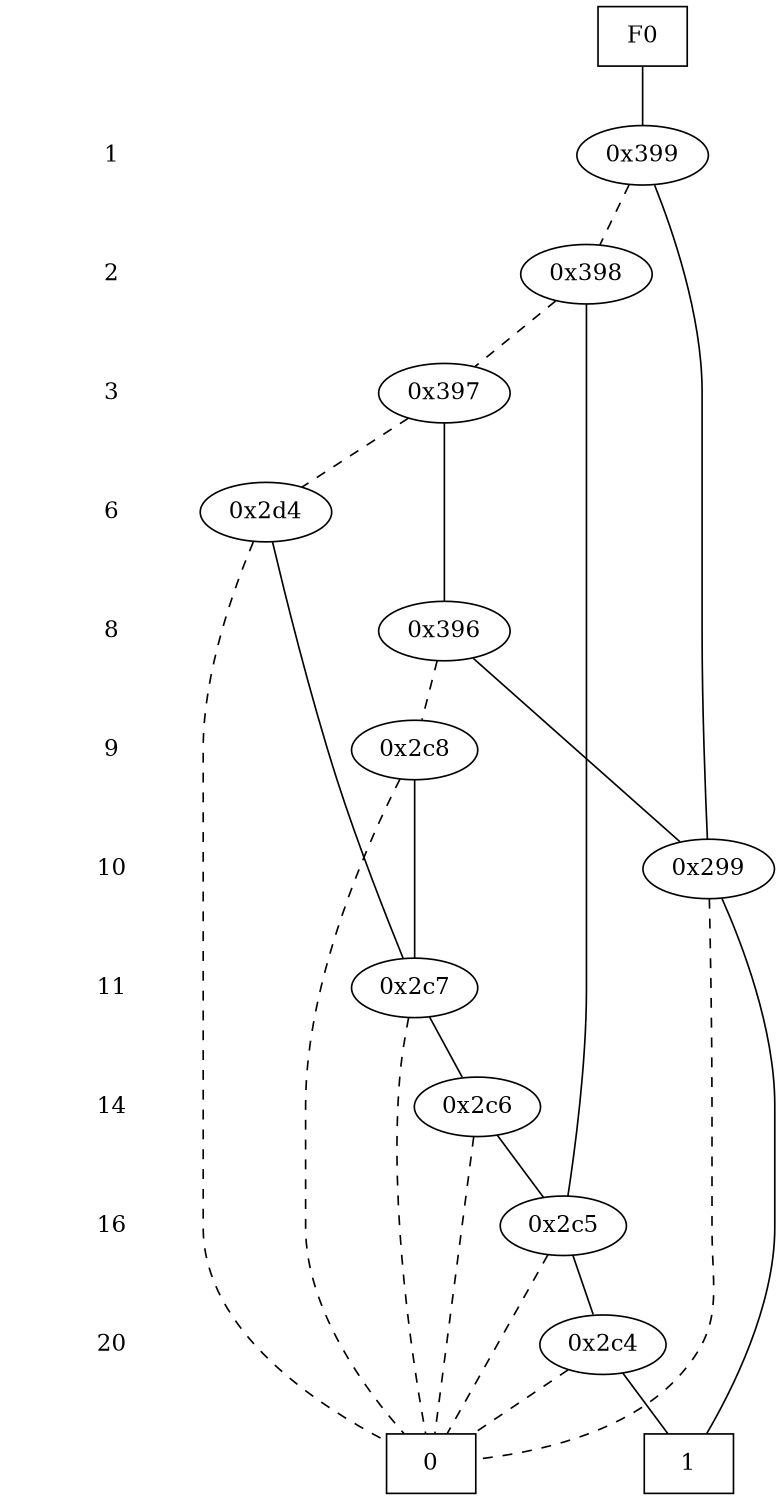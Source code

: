 digraph "ZDD" {
size = "7.5,10"
center = true;
edge [dir = none];
{ node [shape = plaintext];
  edge [style = invis];
  "CONST NODES" [style = invis];
" 1 " -> " 2 " -> " 3 " -> " 6 " -> " 8 " -> " 9 " -> " 10 " -> " 11 " -> " 14 " -> " 16 " -> " 20 " -> "CONST NODES"; 
}
{ rank = same; node [shape = box]; edge [style = invis];
"F0"; }
{ rank = same; " 1 ";
"0x399";
}
{ rank = same; " 2 ";
"0x398";
}
{ rank = same; " 3 ";
"0x397";
}
{ rank = same; " 6 ";
"0x2d4";
}
{ rank = same; " 8 ";
"0x396";
}
{ rank = same; " 9 ";
"0x2c8";
}
{ rank = same; " 10 ";
"0x299";
}
{ rank = same; " 11 ";
"0x2c7";
}
{ rank = same; " 14 ";
"0x2c6";
}
{ rank = same; " 16 ";
"0x2c5";
}
{ rank = same; " 20 ";
"0x2c4";
}
{ rank = same; "CONST NODES";
{ node [shape = box]; "0x288";
"0x287";
}
}
"F0" -> "0x399" [style = solid];
"0x399" -> "0x299";
"0x399" -> "0x398" [style = dashed];
"0x398" -> "0x2c5";
"0x398" -> "0x397" [style = dashed];
"0x397" -> "0x396";
"0x397" -> "0x2d4" [style = dashed];
"0x2d4" -> "0x2c7";
"0x2d4" -> "0x288" [style = dashed];
"0x396" -> "0x299";
"0x396" -> "0x2c8" [style = dashed];
"0x2c8" -> "0x2c7";
"0x2c8" -> "0x288" [style = dashed];
"0x299" -> "0x287";
"0x299" -> "0x288" [style = dashed];
"0x2c7" -> "0x2c6";
"0x2c7" -> "0x288" [style = dashed];
"0x2c6" -> "0x2c5";
"0x2c6" -> "0x288" [style = dashed];
"0x2c5" -> "0x2c4";
"0x2c5" -> "0x288" [style = dashed];
"0x2c4" -> "0x287";
"0x2c4" -> "0x288" [style = dashed];
"0x288" [label = "0"];
"0x287" [label = "1"];
}
